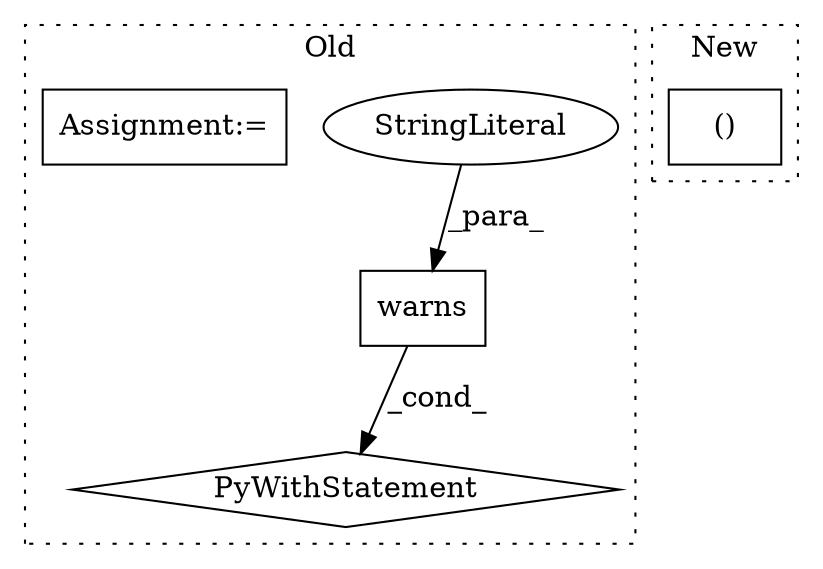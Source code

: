 digraph G {
subgraph cluster0 {
1 [label="warns" a="32" s="24760,24844" l="13,1" shape="box"];
3 [label="StringLiteral" a="45" s="24813" l="31" shape="ellipse"];
4 [label="PyWithStatement" a="104" s="24743,24845" l="10,2" shape="diamond"];
5 [label="Assignment:=" a="7" s="24690" l="1" shape="box"];
label = "Old";
style="dotted";
}
subgraph cluster1 {
2 [label="()" a="106" s="24363" l="15" shape="box"];
label = "New";
style="dotted";
}
1 -> 4 [label="_cond_"];
3 -> 1 [label="_para_"];
}